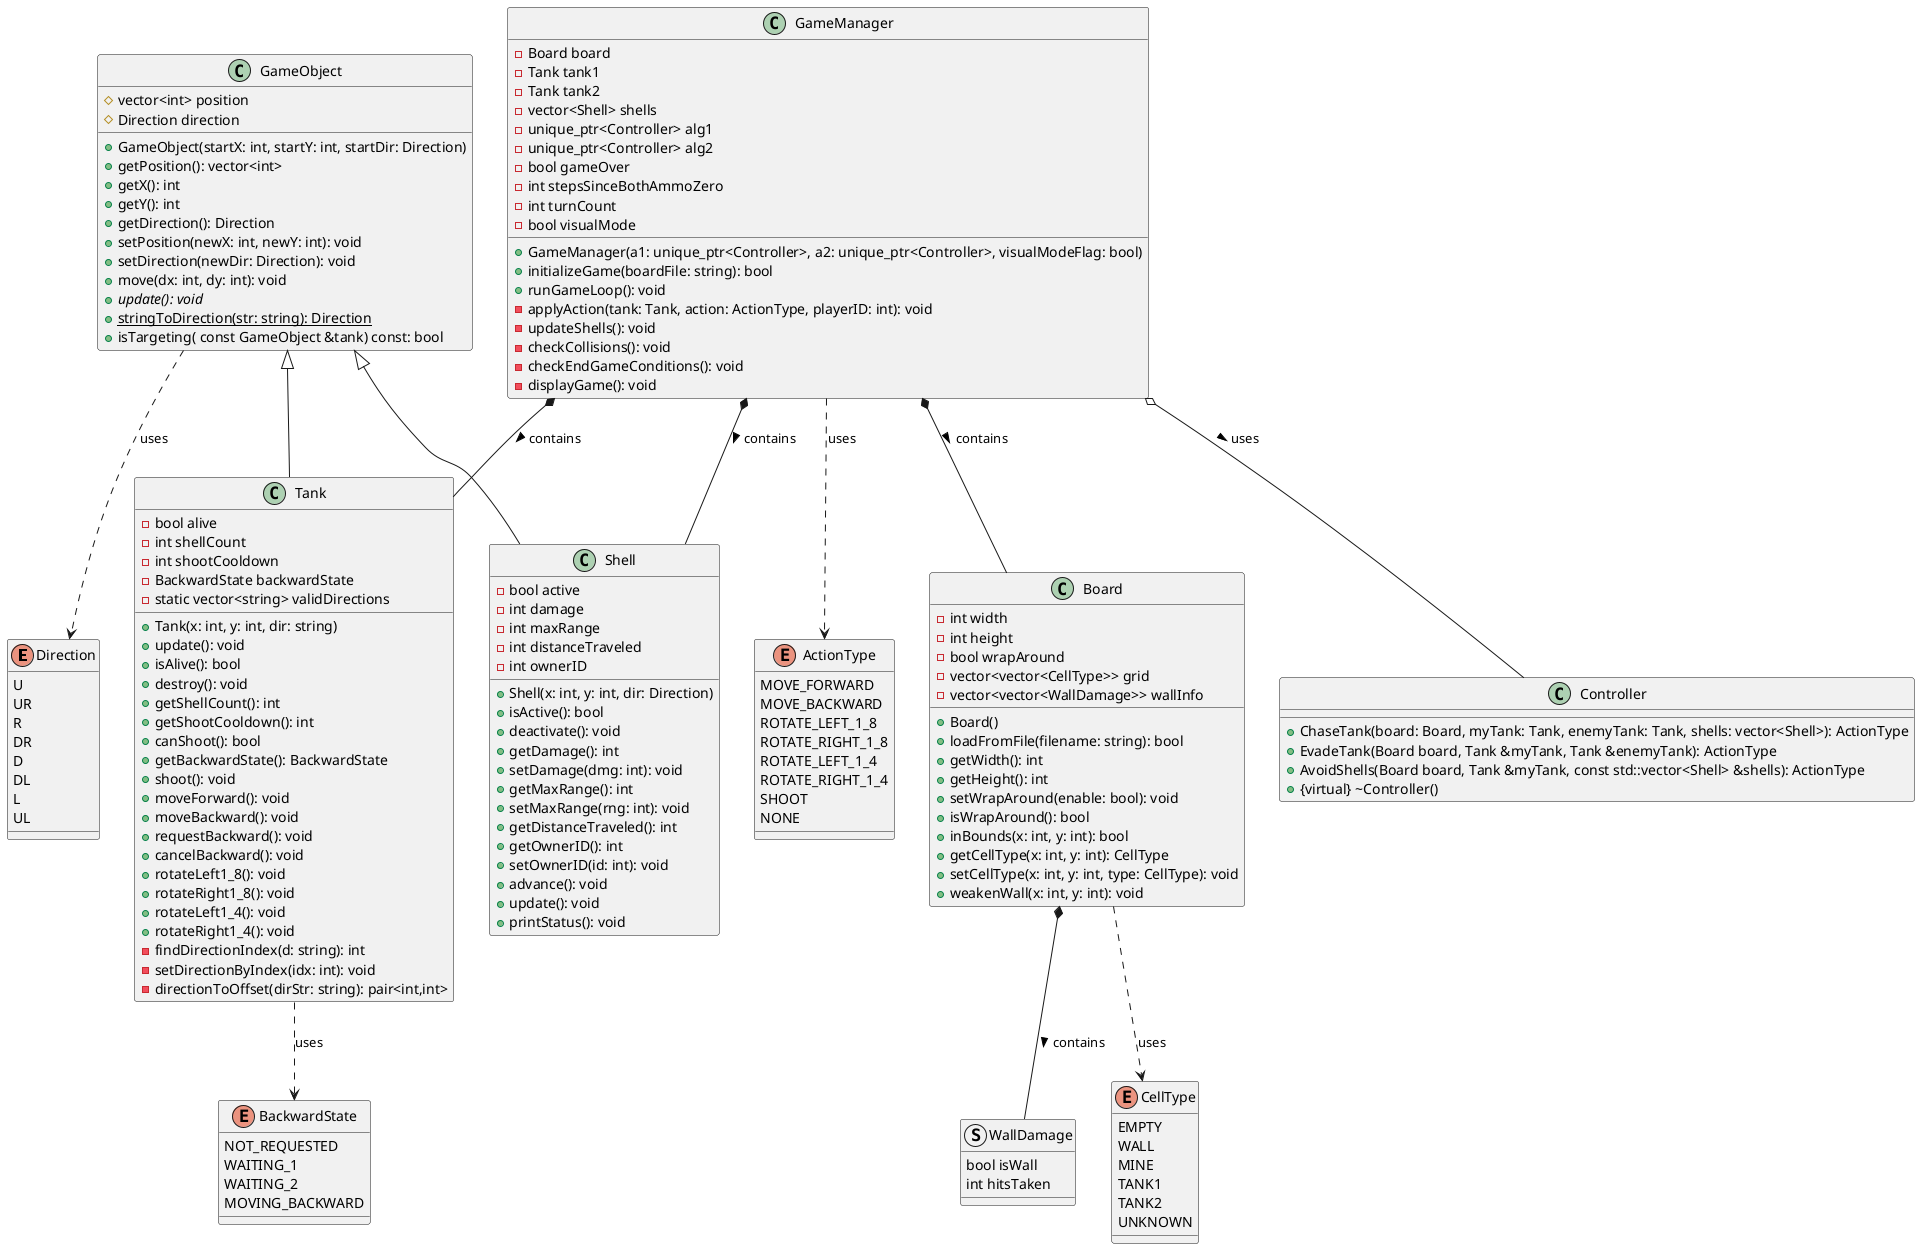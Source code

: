 @startuml TankGameClassDiagram

' Enumerations
enum Direction {
    U
    UR
    R
    DR
    D
    DL
    L
    UL
}

enum CellType {
    EMPTY
    WALL
    MINE
    TANK1
    TANK2
    UNKNOWN
}

enum ActionType {
    MOVE_FORWARD
    MOVE_BACKWARD
    ROTATE_LEFT_1_8
    ROTATE_RIGHT_1_8
    ROTATE_LEFT_1_4
    ROTATE_RIGHT_1_4
    SHOOT
    NONE
}

enum BackwardState {
    NOT_REQUESTED
    WAITING_1
    WAITING_2
    MOVING_BACKWARD
}

' Base class
class GameObject {
    # vector<int> position
    # Direction direction
    
    + GameObject(startX: int, startY: int, startDir: Direction)
    + getPosition(): vector<int>
    + getX(): int
    + getY(): int
    + getDirection(): Direction
    + setPosition(newX: int, newY: int): void
    + setDirection(newDir: Direction): void
    + move(dx: int, dy: int): void
    + {abstract} update(): void
    + {static} stringToDirection(str: string): Direction
    + isTargeting( const GameObject &tank) const: bool

}

' Tank class
class Tank {
    - bool alive
    - int shellCount
    - int shootCooldown
    - BackwardState backwardState
    - static vector<string> validDirections
    
    + Tank(x: int, y: int, dir: string)
    + update(): void
    + isAlive(): bool
    + destroy(): void
    + getShellCount(): int
    + getShootCooldown(): int
    + canShoot(): bool
    + getBackwardState(): BackwardState
    + shoot(): void
    + moveForward(): void
    + moveBackward(): void
    + requestBackward(): void
    + cancelBackward(): void
    + rotateLeft1_8(): void
    + rotateRight1_8(): void
    + rotateLeft1_4(): void
    + rotateRight1_4(): void
    - findDirectionIndex(d: string): int
    - setDirectionByIndex(idx: int): void
    - directionToOffset(dirStr: string): pair<int,int>
}

' Shell class
class Shell {
    - bool active
    - int damage
    - int maxRange
    - int distanceTraveled
    - int ownerID
    
    + Shell(x: int, y: int, dir: Direction)
    + isActive(): bool
    + deactivate(): void
    + getDamage(): int
    + setDamage(dmg: int): void
    + getMaxRange(): int
    + setMaxRange(rng: int): void
    + getDistanceTraveled(): int
    + getOwnerID(): int
    + setOwnerID(id: int): void
    + advance(): void
    + update(): void
    + printStatus(): void
}

' Board class
class Board {
    - int width
    - int height
    - bool wrapAround
    - vector<vector<CellType>> grid
    - vector<vector<WallDamage>> wallInfo
    
    + Board()
    + loadFromFile(filename: string): bool
    + getWidth(): int
    + getHeight(): int
    + setWrapAround(enable: bool): void
    + isWrapAround(): bool
    + inBounds(x: int, y: int): bool
    + getCellType(x: int, y: int): CellType
    + setCellType(x: int, y: int, type: CellType): void
    + weakenWall(x: int, y: int): void
}

' Controller class
class Controller {
    + ChaseTank(board: Board, myTank: Tank, enemyTank: Tank, shells: vector<Shell>): ActionType
    + EvadeTank(Board board, Tank &myTank, Tank &enemyTank): ActionType
    + AvoidShells(Board board, Tank &myTank, const std::vector<Shell> &shells): ActionType
    + {virtual} ~Controller()
}

' GameManager class
class GameManager {
    - Board board
    - Tank tank1
    - Tank tank2
    - vector<Shell> shells
    - unique_ptr<Controller> alg1
    - unique_ptr<Controller> alg2
    - bool gameOver
    - int stepsSinceBothAmmoZero
    - int turnCount
    - bool visualMode
    
    + GameManager(a1: unique_ptr<Controller>, a2: unique_ptr<Controller>, visualModeFlag: bool)
    + initializeGame(boardFile: string): bool
    + runGameLoop(): void
    - applyAction(tank: Tank, action: ActionType, playerID: int): void
    - updateShells(): void
    - checkCollisions(): void
    - checkEndGameConditions(): void
    - displayGame(): void
}

' Struct for wall damage tracking
struct WallDamage {
    bool isWall
    int hitsTaken
}

' Relationships
GameObject <|-- Tank
GameObject <|-- Shell
GameManager *-- Tank : contains >
GameManager *-- Board : contains >
GameManager *-- Shell : contains >
GameManager o-- Controller : uses >
GameManager ..> ActionType : uses
Tank ..> BackwardState : uses
Board ..> CellType : uses
Board *-- WallDamage : contains >
GameObject ..> Direction : uses

@enduml
